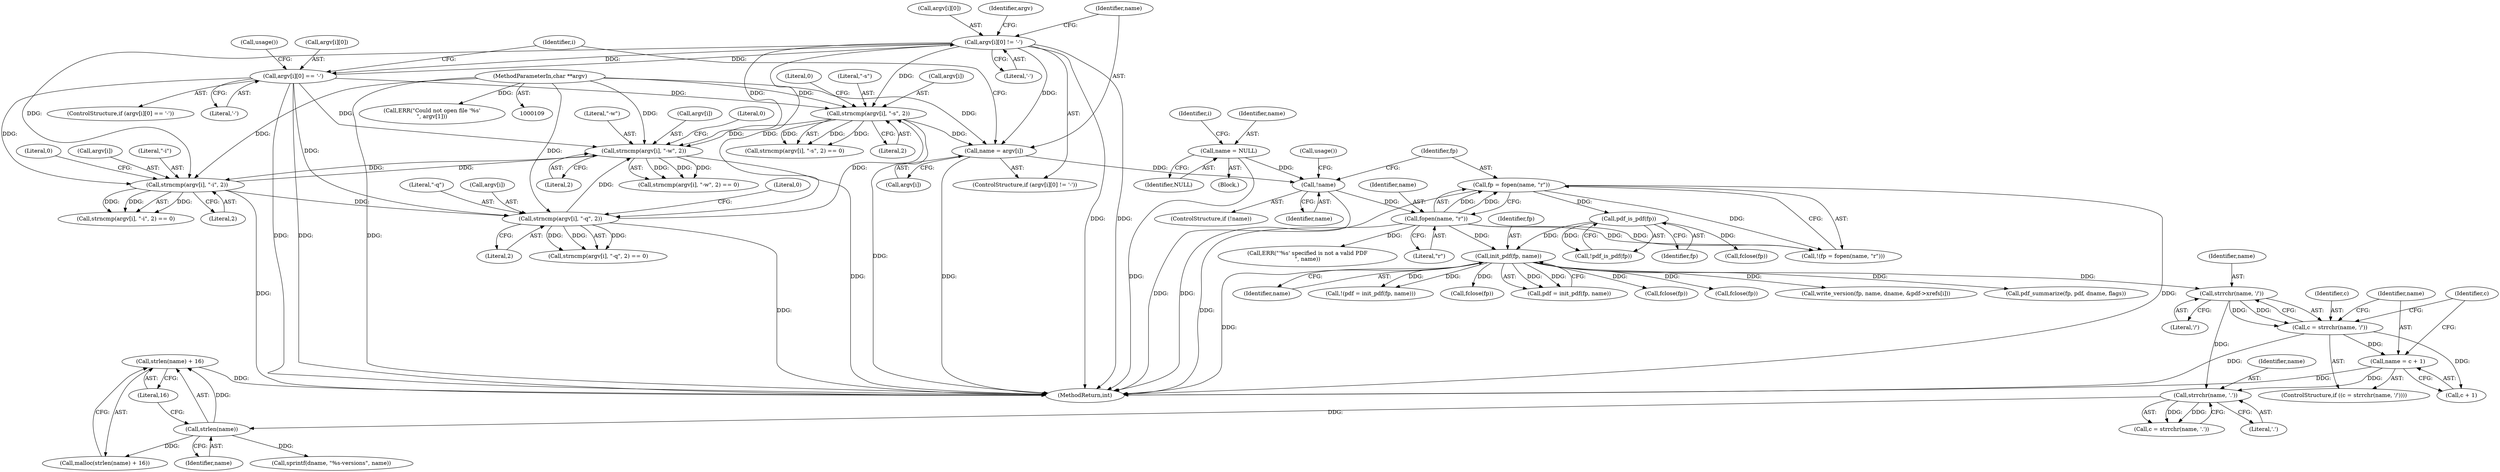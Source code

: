 digraph "0_pdfresurrect_0c4120fffa3dffe97b95c486a120eded82afe8a6@API" {
"1000352" [label="(Call,strlen(name) + 16)"];
"1000353" [label="(Call,strlen(name))"];
"1000342" [label="(Call,strrchr(name, '.'))"];
"1000331" [label="(Call,strrchr(name, '/'))"];
"1000262" [label="(Call,init_pdf(fp, name))"];
"1000247" [label="(Call,pdf_is_pdf(fp))"];
"1000230" [label="(Call,fp = fopen(name, \"r\"))"];
"1000232" [label="(Call,fopen(name, \"r\"))"];
"1000225" [label="(Call,!name)"];
"1000209" [label="(Call,name = argv[i])"];
"1000190" [label="(Call,strncmp(argv[i], \"-s\", 2))"];
"1000177" [label="(Call,strncmp(argv[i], \"-q\", 2))"];
"1000216" [label="(Call,argv[i][0] == '-')"];
"1000202" [label="(Call,argv[i][0] != '-')"];
"1000164" [label="(Call,strncmp(argv[i], \"-i\", 2))"];
"1000151" [label="(Call,strncmp(argv[i], \"-w\", 2))"];
"1000111" [label="(MethodParameterIn,char **argv)"];
"1000136" [label="(Call,name = NULL)"];
"1000334" [label="(Call,name = c + 1)"];
"1000329" [label="(Call,c = strrchr(name, '/'))"];
"1000334" [label="(Call,name = c + 1)"];
"1000219" [label="(Identifier,argv)"];
"1000253" [label="(Call,fclose(fp))"];
"1000264" [label="(Identifier,name)"];
"1000211" [label="(Call,argv[i])"];
"1000246" [label="(Call,!pdf_is_pdf(fp))"];
"1000336" [label="(Call,c + 1)"];
"1000202" [label="(Call,argv[i][0] != '-')"];
"1000216" [label="(Call,argv[i][0] == '-')"];
"1000208" [label="(Literal,'-')"];
"1000333" [label="(Literal,'/')"];
"1000224" [label="(ControlStructure,if (!name))"];
"1000263" [label="(Identifier,fp)"];
"1000201" [label="(ControlStructure,if (argv[i][0] != '-'))"];
"1000210" [label="(Identifier,name)"];
"1000155" [label="(Literal,\"-w\")"];
"1000209" [label="(Call,name = argv[i])"];
"1000332" [label="(Identifier,name)"];
"1000177" [label="(Call,strncmp(argv[i], \"-q\", 2))"];
"1000231" [label="(Identifier,fp)"];
"1000138" [label="(Identifier,NULL)"];
"1000225" [label="(Call,!name)"];
"1000342" [label="(Call,strrchr(name, '.'))"];
"1000343" [label="(Identifier,name)"];
"1000331" [label="(Call,strrchr(name, '/'))"];
"1000112" [label="(Block,)"];
"1000250" [label="(Call,ERR(\"'%s' specified is not a valid PDF\n\", name))"];
"1000195" [label="(Literal,2)"];
"1000151" [label="(Call,strncmp(argv[i], \"-w\", 2))"];
"1000169" [label="(Literal,2)"];
"1000226" [label="(Identifier,name)"];
"1000176" [label="(Call,strncmp(argv[i], \"-q\", 2) == 0)"];
"1000352" [label="(Call,strlen(name) + 16)"];
"1000354" [label="(Identifier,name)"];
"1000248" [label="(Identifier,fp)"];
"1000136" [label="(Call,name = NULL)"];
"1000259" [label="(Call,!(pdf = init_pdf(fp, name)))"];
"1000351" [label="(Call,malloc(strlen(name) + 16))"];
"1000194" [label="(Literal,\"-s\")"];
"1000353" [label="(Call,strlen(name))"];
"1000335" [label="(Identifier,name)"];
"1000217" [label="(Call,argv[i][0])"];
"1000183" [label="(Literal,0)"];
"1000232" [label="(Call,fopen(name, \"r\"))"];
"1000111" [label="(MethodParameterIn,char **argv)"];
"1000165" [label="(Call,argv[i])"];
"1000266" [label="(Call,fclose(fp))"];
"1000328" [label="(ControlStructure,if ((c = strrchr(name, '/'))))"];
"1000156" [label="(Literal,2)"];
"1000247" [label="(Call,pdf_is_pdf(fp))"];
"1000189" [label="(Call,strncmp(argv[i], \"-s\", 2) == 0)"];
"1000260" [label="(Call,pdf = init_pdf(fp, name))"];
"1000147" [label="(Identifier,i)"];
"1000141" [label="(Identifier,i)"];
"1000215" [label="(ControlStructure,if (argv[i][0] == '-'))"];
"1000150" [label="(Call,strncmp(argv[i], \"-w\", 2) == 0)"];
"1000168" [label="(Literal,\"-i\")"];
"1000222" [label="(Literal,'-')"];
"1000355" [label="(Literal,16)"];
"1000340" [label="(Call,c = strrchr(name, '.'))"];
"1000373" [label="(Call,fclose(fp))"];
"1000227" [label="(Call,usage())"];
"1000191" [label="(Call,argv[i])"];
"1000344" [label="(Literal,'.')"];
"1000190" [label="(Call,strncmp(argv[i], \"-s\", 2))"];
"1000152" [label="(Call,argv[i])"];
"1000164" [label="(Call,strncmp(argv[i], \"-i\", 2))"];
"1000137" [label="(Identifier,name)"];
"1000316" [label="(Call,fclose(fp))"];
"1000403" [label="(Call,write_version(fp, name, dname, &pdf->xrefs[i]))"];
"1000341" [label="(Identifier,c)"];
"1000170" [label="(Literal,0)"];
"1000438" [label="(MethodReturn,int)"];
"1000163" [label="(Call,strncmp(argv[i], \"-i\", 2) == 0)"];
"1000203" [label="(Call,argv[i][0])"];
"1000356" [label="(Call,sprintf(dname, \"%s-versions\", name))"];
"1000230" [label="(Call,fp = fopen(name, \"r\"))"];
"1000262" [label="(Call,init_pdf(fp, name))"];
"1000157" [label="(Literal,0)"];
"1000413" [label="(Call,pdf_summarize(fp, pdf, dname, flags))"];
"1000236" [label="(Call,ERR(\"Could not open file '%s'\n\", argv[1]))"];
"1000181" [label="(Literal,\"-q\")"];
"1000233" [label="(Identifier,name)"];
"1000196" [label="(Literal,0)"];
"1000223" [label="(Call,usage())"];
"1000329" [label="(Call,c = strrchr(name, '/'))"];
"1000330" [label="(Identifier,c)"];
"1000178" [label="(Call,argv[i])"];
"1000234" [label="(Literal,\"r\")"];
"1000182" [label="(Literal,2)"];
"1000229" [label="(Call,!(fp = fopen(name, \"r\")))"];
"1000352" -> "1000351"  [label="AST: "];
"1000352" -> "1000355"  [label="CFG: "];
"1000353" -> "1000352"  [label="AST: "];
"1000355" -> "1000352"  [label="AST: "];
"1000351" -> "1000352"  [label="CFG: "];
"1000352" -> "1000438"  [label="DDG: "];
"1000353" -> "1000352"  [label="DDG: "];
"1000353" -> "1000354"  [label="CFG: "];
"1000354" -> "1000353"  [label="AST: "];
"1000355" -> "1000353"  [label="CFG: "];
"1000353" -> "1000351"  [label="DDG: "];
"1000342" -> "1000353"  [label="DDG: "];
"1000353" -> "1000356"  [label="DDG: "];
"1000342" -> "1000340"  [label="AST: "];
"1000342" -> "1000344"  [label="CFG: "];
"1000343" -> "1000342"  [label="AST: "];
"1000344" -> "1000342"  [label="AST: "];
"1000340" -> "1000342"  [label="CFG: "];
"1000342" -> "1000340"  [label="DDG: "];
"1000342" -> "1000340"  [label="DDG: "];
"1000331" -> "1000342"  [label="DDG: "];
"1000334" -> "1000342"  [label="DDG: "];
"1000331" -> "1000329"  [label="AST: "];
"1000331" -> "1000333"  [label="CFG: "];
"1000332" -> "1000331"  [label="AST: "];
"1000333" -> "1000331"  [label="AST: "];
"1000329" -> "1000331"  [label="CFG: "];
"1000331" -> "1000329"  [label="DDG: "];
"1000331" -> "1000329"  [label="DDG: "];
"1000262" -> "1000331"  [label="DDG: "];
"1000262" -> "1000260"  [label="AST: "];
"1000262" -> "1000264"  [label="CFG: "];
"1000263" -> "1000262"  [label="AST: "];
"1000264" -> "1000262"  [label="AST: "];
"1000260" -> "1000262"  [label="CFG: "];
"1000262" -> "1000438"  [label="DDG: "];
"1000262" -> "1000259"  [label="DDG: "];
"1000262" -> "1000259"  [label="DDG: "];
"1000262" -> "1000260"  [label="DDG: "];
"1000262" -> "1000260"  [label="DDG: "];
"1000247" -> "1000262"  [label="DDG: "];
"1000232" -> "1000262"  [label="DDG: "];
"1000262" -> "1000266"  [label="DDG: "];
"1000262" -> "1000316"  [label="DDG: "];
"1000262" -> "1000373"  [label="DDG: "];
"1000262" -> "1000403"  [label="DDG: "];
"1000262" -> "1000413"  [label="DDG: "];
"1000247" -> "1000246"  [label="AST: "];
"1000247" -> "1000248"  [label="CFG: "];
"1000248" -> "1000247"  [label="AST: "];
"1000246" -> "1000247"  [label="CFG: "];
"1000247" -> "1000246"  [label="DDG: "];
"1000230" -> "1000247"  [label="DDG: "];
"1000247" -> "1000253"  [label="DDG: "];
"1000230" -> "1000229"  [label="AST: "];
"1000230" -> "1000232"  [label="CFG: "];
"1000231" -> "1000230"  [label="AST: "];
"1000232" -> "1000230"  [label="AST: "];
"1000229" -> "1000230"  [label="CFG: "];
"1000230" -> "1000438"  [label="DDG: "];
"1000230" -> "1000438"  [label="DDG: "];
"1000230" -> "1000229"  [label="DDG: "];
"1000232" -> "1000230"  [label="DDG: "];
"1000232" -> "1000230"  [label="DDG: "];
"1000232" -> "1000234"  [label="CFG: "];
"1000233" -> "1000232"  [label="AST: "];
"1000234" -> "1000232"  [label="AST: "];
"1000232" -> "1000438"  [label="DDG: "];
"1000232" -> "1000229"  [label="DDG: "];
"1000232" -> "1000229"  [label="DDG: "];
"1000225" -> "1000232"  [label="DDG: "];
"1000232" -> "1000250"  [label="DDG: "];
"1000225" -> "1000224"  [label="AST: "];
"1000225" -> "1000226"  [label="CFG: "];
"1000226" -> "1000225"  [label="AST: "];
"1000227" -> "1000225"  [label="CFG: "];
"1000231" -> "1000225"  [label="CFG: "];
"1000225" -> "1000438"  [label="DDG: "];
"1000209" -> "1000225"  [label="DDG: "];
"1000136" -> "1000225"  [label="DDG: "];
"1000209" -> "1000201"  [label="AST: "];
"1000209" -> "1000211"  [label="CFG: "];
"1000210" -> "1000209"  [label="AST: "];
"1000211" -> "1000209"  [label="AST: "];
"1000147" -> "1000209"  [label="CFG: "];
"1000209" -> "1000438"  [label="DDG: "];
"1000190" -> "1000209"  [label="DDG: "];
"1000202" -> "1000209"  [label="DDG: "];
"1000111" -> "1000209"  [label="DDG: "];
"1000190" -> "1000189"  [label="AST: "];
"1000190" -> "1000195"  [label="CFG: "];
"1000191" -> "1000190"  [label="AST: "];
"1000194" -> "1000190"  [label="AST: "];
"1000195" -> "1000190"  [label="AST: "];
"1000196" -> "1000190"  [label="CFG: "];
"1000190" -> "1000438"  [label="DDG: "];
"1000190" -> "1000151"  [label="DDG: "];
"1000190" -> "1000189"  [label="DDG: "];
"1000190" -> "1000189"  [label="DDG: "];
"1000190" -> "1000189"  [label="DDG: "];
"1000177" -> "1000190"  [label="DDG: "];
"1000216" -> "1000190"  [label="DDG: "];
"1000202" -> "1000190"  [label="DDG: "];
"1000111" -> "1000190"  [label="DDG: "];
"1000177" -> "1000176"  [label="AST: "];
"1000177" -> "1000182"  [label="CFG: "];
"1000178" -> "1000177"  [label="AST: "];
"1000181" -> "1000177"  [label="AST: "];
"1000182" -> "1000177"  [label="AST: "];
"1000183" -> "1000177"  [label="CFG: "];
"1000177" -> "1000438"  [label="DDG: "];
"1000177" -> "1000151"  [label="DDG: "];
"1000177" -> "1000176"  [label="DDG: "];
"1000177" -> "1000176"  [label="DDG: "];
"1000177" -> "1000176"  [label="DDG: "];
"1000216" -> "1000177"  [label="DDG: "];
"1000202" -> "1000177"  [label="DDG: "];
"1000164" -> "1000177"  [label="DDG: "];
"1000111" -> "1000177"  [label="DDG: "];
"1000216" -> "1000215"  [label="AST: "];
"1000216" -> "1000222"  [label="CFG: "];
"1000217" -> "1000216"  [label="AST: "];
"1000222" -> "1000216"  [label="AST: "];
"1000223" -> "1000216"  [label="CFG: "];
"1000147" -> "1000216"  [label="CFG: "];
"1000216" -> "1000438"  [label="DDG: "];
"1000216" -> "1000438"  [label="DDG: "];
"1000216" -> "1000151"  [label="DDG: "];
"1000216" -> "1000164"  [label="DDG: "];
"1000216" -> "1000202"  [label="DDG: "];
"1000202" -> "1000216"  [label="DDG: "];
"1000202" -> "1000201"  [label="AST: "];
"1000202" -> "1000208"  [label="CFG: "];
"1000203" -> "1000202"  [label="AST: "];
"1000208" -> "1000202"  [label="AST: "];
"1000210" -> "1000202"  [label="CFG: "];
"1000219" -> "1000202"  [label="CFG: "];
"1000202" -> "1000438"  [label="DDG: "];
"1000202" -> "1000438"  [label="DDG: "];
"1000202" -> "1000151"  [label="DDG: "];
"1000202" -> "1000164"  [label="DDG: "];
"1000164" -> "1000163"  [label="AST: "];
"1000164" -> "1000169"  [label="CFG: "];
"1000165" -> "1000164"  [label="AST: "];
"1000168" -> "1000164"  [label="AST: "];
"1000169" -> "1000164"  [label="AST: "];
"1000170" -> "1000164"  [label="CFG: "];
"1000164" -> "1000438"  [label="DDG: "];
"1000164" -> "1000151"  [label="DDG: "];
"1000164" -> "1000163"  [label="DDG: "];
"1000164" -> "1000163"  [label="DDG: "];
"1000164" -> "1000163"  [label="DDG: "];
"1000151" -> "1000164"  [label="DDG: "];
"1000111" -> "1000164"  [label="DDG: "];
"1000151" -> "1000150"  [label="AST: "];
"1000151" -> "1000156"  [label="CFG: "];
"1000152" -> "1000151"  [label="AST: "];
"1000155" -> "1000151"  [label="AST: "];
"1000156" -> "1000151"  [label="AST: "];
"1000157" -> "1000151"  [label="CFG: "];
"1000151" -> "1000438"  [label="DDG: "];
"1000151" -> "1000150"  [label="DDG: "];
"1000151" -> "1000150"  [label="DDG: "];
"1000151" -> "1000150"  [label="DDG: "];
"1000111" -> "1000151"  [label="DDG: "];
"1000111" -> "1000109"  [label="AST: "];
"1000111" -> "1000438"  [label="DDG: "];
"1000111" -> "1000236"  [label="DDG: "];
"1000136" -> "1000112"  [label="AST: "];
"1000136" -> "1000138"  [label="CFG: "];
"1000137" -> "1000136"  [label="AST: "];
"1000138" -> "1000136"  [label="AST: "];
"1000141" -> "1000136"  [label="CFG: "];
"1000136" -> "1000438"  [label="DDG: "];
"1000334" -> "1000328"  [label="AST: "];
"1000334" -> "1000336"  [label="CFG: "];
"1000335" -> "1000334"  [label="AST: "];
"1000336" -> "1000334"  [label="AST: "];
"1000341" -> "1000334"  [label="CFG: "];
"1000334" -> "1000438"  [label="DDG: "];
"1000329" -> "1000334"  [label="DDG: "];
"1000329" -> "1000328"  [label="AST: "];
"1000330" -> "1000329"  [label="AST: "];
"1000335" -> "1000329"  [label="CFG: "];
"1000341" -> "1000329"  [label="CFG: "];
"1000329" -> "1000438"  [label="DDG: "];
"1000329" -> "1000336"  [label="DDG: "];
}
